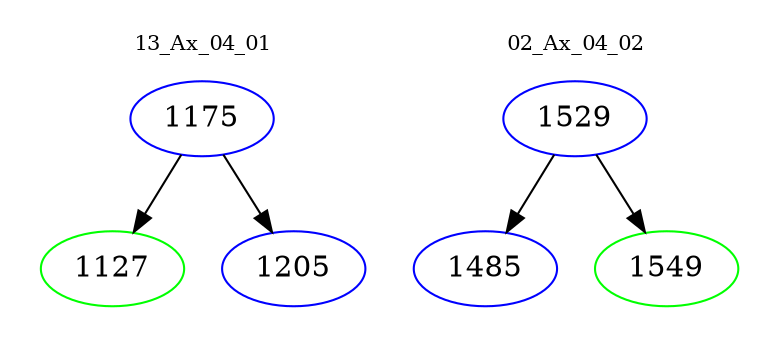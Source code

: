 digraph{
subgraph cluster_0 {
color = white
label = "13_Ax_04_01";
fontsize=10;
T0_1175 [label="1175", color="blue"]
T0_1175 -> T0_1127 [color="black"]
T0_1127 [label="1127", color="green"]
T0_1175 -> T0_1205 [color="black"]
T0_1205 [label="1205", color="blue"]
}
subgraph cluster_1 {
color = white
label = "02_Ax_04_02";
fontsize=10;
T1_1529 [label="1529", color="blue"]
T1_1529 -> T1_1485 [color="black"]
T1_1485 [label="1485", color="blue"]
T1_1529 -> T1_1549 [color="black"]
T1_1549 [label="1549", color="green"]
}
}
